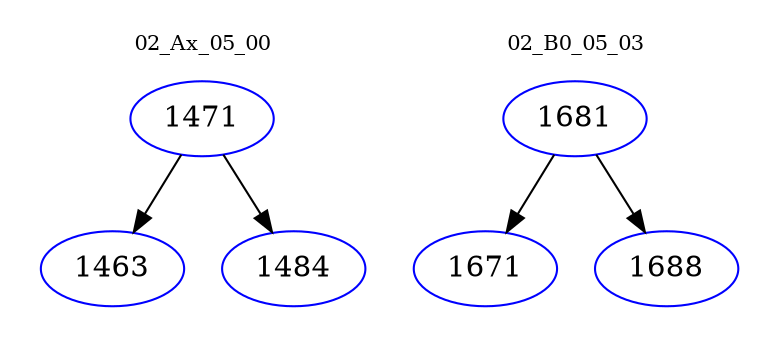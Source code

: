 digraph{
subgraph cluster_0 {
color = white
label = "02_Ax_05_00";
fontsize=10;
T0_1471 [label="1471", color="blue"]
T0_1471 -> T0_1463 [color="black"]
T0_1463 [label="1463", color="blue"]
T0_1471 -> T0_1484 [color="black"]
T0_1484 [label="1484", color="blue"]
}
subgraph cluster_1 {
color = white
label = "02_B0_05_03";
fontsize=10;
T1_1681 [label="1681", color="blue"]
T1_1681 -> T1_1671 [color="black"]
T1_1671 [label="1671", color="blue"]
T1_1681 -> T1_1688 [color="black"]
T1_1688 [label="1688", color="blue"]
}
}
